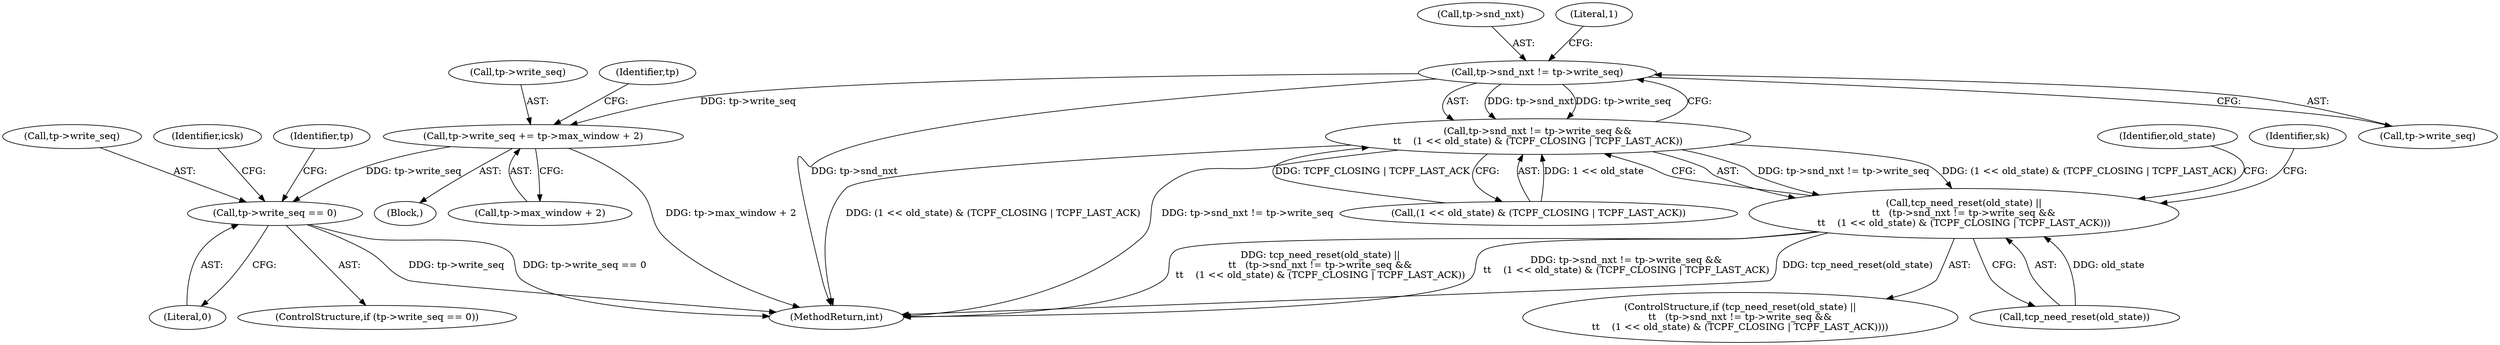 digraph "0_linux_499350a5a6e7512d9ed369ed63a4244b6536f4f8@API" {
"1000165" [label="(Call,tp->snd_nxt != tp->write_seq)"];
"1000164" [label="(Call,tp->snd_nxt != tp->write_seq &&\n\t\t    (1 << old_state) & (TCPF_CLOSING | TCPF_LAST_ACK))"];
"1000161" [label="(Call,tcp_need_reset(old_state) ||\n\t\t   (tp->snd_nxt != tp->write_seq &&\n\t\t    (1 << old_state) & (TCPF_CLOSING | TCPF_LAST_ACK)))"];
"1000241" [label="(Call,tp->write_seq += tp->max_window + 2)"];
"1000251" [label="(Call,tp->write_seq == 0)"];
"1000255" [label="(Literal,0)"];
"1000258" [label="(Identifier,tp)"];
"1000161" [label="(Call,tcp_need_reset(old_state) ||\n\t\t   (tp->snd_nxt != tp->write_seq &&\n\t\t    (1 << old_state) & (TCPF_CLOSING | TCPF_LAST_ACK)))"];
"1000241" [label="(Call,tp->write_seq += tp->max_window + 2)"];
"1000252" [label="(Call,tp->write_seq)"];
"1000263" [label="(Identifier,icsk)"];
"1000166" [label="(Call,tp->snd_nxt)"];
"1000253" [label="(Identifier,tp)"];
"1000164" [label="(Call,tp->snd_nxt != tp->write_seq &&\n\t\t    (1 << old_state) & (TCPF_CLOSING | TCPF_LAST_ACK))"];
"1000174" [label="(Literal,1)"];
"1000191" [label="(Identifier,old_state)"];
"1000251" [label="(Call,tp->write_seq == 0)"];
"1000162" [label="(Call,tcp_need_reset(old_state))"];
"1000250" [label="(ControlStructure,if (tp->write_seq == 0))"];
"1000107" [label="(Block,)"];
"1000245" [label="(Call,tp->max_window + 2)"];
"1000242" [label="(Call,tp->write_seq)"];
"1000346" [label="(MethodReturn,int)"];
"1000172" [label="(Call,(1 << old_state) & (TCPF_CLOSING | TCPF_LAST_ACK))"];
"1000160" [label="(ControlStructure,if (tcp_need_reset(old_state) ||\n\t\t   (tp->snd_nxt != tp->write_seq &&\n\t\t    (1 << old_state) & (TCPF_CLOSING | TCPF_LAST_ACK))))"];
"1000181" [label="(Identifier,sk)"];
"1000169" [label="(Call,tp->write_seq)"];
"1000165" [label="(Call,tp->snd_nxt != tp->write_seq)"];
"1000165" -> "1000164"  [label="AST: "];
"1000165" -> "1000169"  [label="CFG: "];
"1000166" -> "1000165"  [label="AST: "];
"1000169" -> "1000165"  [label="AST: "];
"1000174" -> "1000165"  [label="CFG: "];
"1000164" -> "1000165"  [label="CFG: "];
"1000165" -> "1000346"  [label="DDG: tp->snd_nxt"];
"1000165" -> "1000164"  [label="DDG: tp->snd_nxt"];
"1000165" -> "1000164"  [label="DDG: tp->write_seq"];
"1000165" -> "1000241"  [label="DDG: tp->write_seq"];
"1000164" -> "1000161"  [label="AST: "];
"1000164" -> "1000172"  [label="CFG: "];
"1000172" -> "1000164"  [label="AST: "];
"1000161" -> "1000164"  [label="CFG: "];
"1000164" -> "1000346"  [label="DDG: (1 << old_state) & (TCPF_CLOSING | TCPF_LAST_ACK)"];
"1000164" -> "1000346"  [label="DDG: tp->snd_nxt != tp->write_seq"];
"1000164" -> "1000161"  [label="DDG: tp->snd_nxt != tp->write_seq"];
"1000164" -> "1000161"  [label="DDG: (1 << old_state) & (TCPF_CLOSING | TCPF_LAST_ACK)"];
"1000172" -> "1000164"  [label="DDG: 1 << old_state"];
"1000172" -> "1000164"  [label="DDG: TCPF_CLOSING | TCPF_LAST_ACK"];
"1000161" -> "1000160"  [label="AST: "];
"1000161" -> "1000162"  [label="CFG: "];
"1000162" -> "1000161"  [label="AST: "];
"1000181" -> "1000161"  [label="CFG: "];
"1000191" -> "1000161"  [label="CFG: "];
"1000161" -> "1000346"  [label="DDG: tp->snd_nxt != tp->write_seq &&\n\t\t    (1 << old_state) & (TCPF_CLOSING | TCPF_LAST_ACK)"];
"1000161" -> "1000346"  [label="DDG: tcp_need_reset(old_state)"];
"1000161" -> "1000346"  [label="DDG: tcp_need_reset(old_state) ||\n\t\t   (tp->snd_nxt != tp->write_seq &&\n\t\t    (1 << old_state) & (TCPF_CLOSING | TCPF_LAST_ACK))"];
"1000162" -> "1000161"  [label="DDG: old_state"];
"1000241" -> "1000107"  [label="AST: "];
"1000241" -> "1000245"  [label="CFG: "];
"1000242" -> "1000241"  [label="AST: "];
"1000245" -> "1000241"  [label="AST: "];
"1000253" -> "1000241"  [label="CFG: "];
"1000241" -> "1000346"  [label="DDG: tp->max_window + 2"];
"1000241" -> "1000251"  [label="DDG: tp->write_seq"];
"1000251" -> "1000250"  [label="AST: "];
"1000251" -> "1000255"  [label="CFG: "];
"1000252" -> "1000251"  [label="AST: "];
"1000255" -> "1000251"  [label="AST: "];
"1000258" -> "1000251"  [label="CFG: "];
"1000263" -> "1000251"  [label="CFG: "];
"1000251" -> "1000346"  [label="DDG: tp->write_seq == 0"];
"1000251" -> "1000346"  [label="DDG: tp->write_seq"];
}
